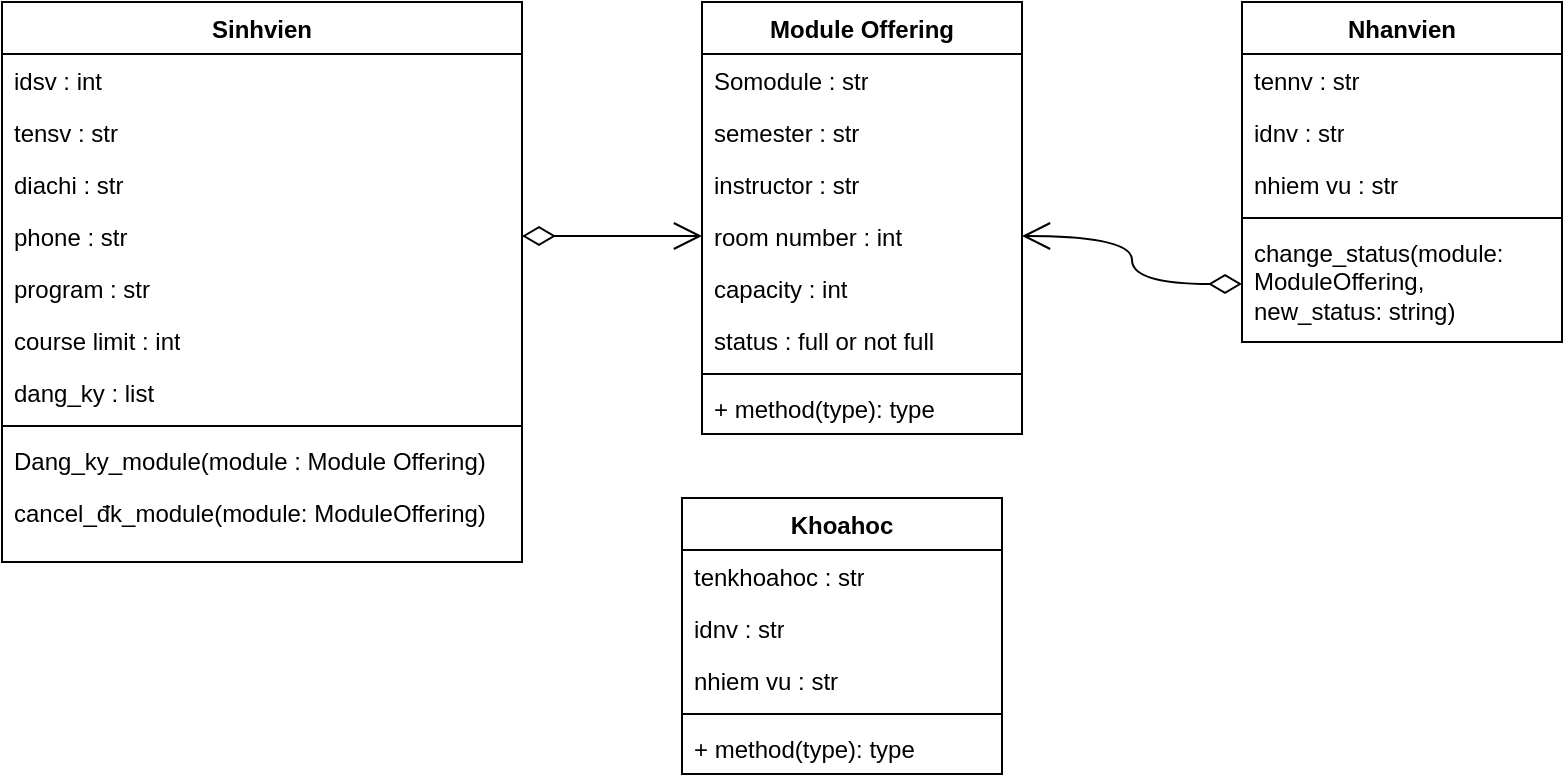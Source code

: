 <mxfile version="24.0.7" type="device">
  <diagram name="Page-1" id="ig7ajz4vuJ8J1pWB50T0">
    <mxGraphModel dx="1900" dy="530" grid="1" gridSize="10" guides="1" tooltips="1" connect="1" arrows="1" fold="1" page="1" pageScale="1" pageWidth="850" pageHeight="1100" math="0" shadow="0">
      <root>
        <mxCell id="0" />
        <mxCell id="1" parent="0" />
        <mxCell id="mriAvsPAOf5wl8na0EIL-25" value="Sinhvien" style="swimlane;fontStyle=1;align=center;verticalAlign=top;childLayout=stackLayout;horizontal=1;startSize=26;horizontalStack=0;resizeParent=1;resizeParentMax=0;resizeLast=0;collapsible=1;marginBottom=0;whiteSpace=wrap;html=1;" parent="1" vertex="1">
          <mxGeometry x="-150" y="142" width="260" height="280" as="geometry" />
        </mxCell>
        <mxCell id="mriAvsPAOf5wl8na0EIL-26" value="idsv : int&lt;span style=&quot;white-space: pre;&quot;&gt;&#x9;&lt;/span&gt;" style="text;strokeColor=none;fillColor=none;align=left;verticalAlign=top;spacingLeft=4;spacingRight=4;overflow=hidden;rotatable=0;points=[[0,0.5],[1,0.5]];portConstraint=eastwest;whiteSpace=wrap;html=1;" parent="mriAvsPAOf5wl8na0EIL-25" vertex="1">
          <mxGeometry y="26" width="260" height="26" as="geometry" />
        </mxCell>
        <mxCell id="mriAvsPAOf5wl8na0EIL-29" value="tensv : str" style="text;strokeColor=none;fillColor=none;align=left;verticalAlign=top;spacingLeft=4;spacingRight=4;overflow=hidden;rotatable=0;points=[[0,0.5],[1,0.5]];portConstraint=eastwest;whiteSpace=wrap;html=1;" parent="mriAvsPAOf5wl8na0EIL-25" vertex="1">
          <mxGeometry y="52" width="260" height="26" as="geometry" />
        </mxCell>
        <mxCell id="mriAvsPAOf5wl8na0EIL-30" value="diachi : str" style="text;strokeColor=none;fillColor=none;align=left;verticalAlign=top;spacingLeft=4;spacingRight=4;overflow=hidden;rotatable=0;points=[[0,0.5],[1,0.5]];portConstraint=eastwest;whiteSpace=wrap;html=1;" parent="mriAvsPAOf5wl8na0EIL-25" vertex="1">
          <mxGeometry y="78" width="260" height="26" as="geometry" />
        </mxCell>
        <mxCell id="mriAvsPAOf5wl8na0EIL-31" value="phone : str" style="text;strokeColor=none;fillColor=none;align=left;verticalAlign=top;spacingLeft=4;spacingRight=4;overflow=hidden;rotatable=0;points=[[0,0.5],[1,0.5]];portConstraint=eastwest;whiteSpace=wrap;html=1;" parent="mriAvsPAOf5wl8na0EIL-25" vertex="1">
          <mxGeometry y="104" width="260" height="26" as="geometry" />
        </mxCell>
        <mxCell id="mriAvsPAOf5wl8na0EIL-32" value="program : str" style="text;strokeColor=none;fillColor=none;align=left;verticalAlign=top;spacingLeft=4;spacingRight=4;overflow=hidden;rotatable=0;points=[[0,0.5],[1,0.5]];portConstraint=eastwest;whiteSpace=wrap;html=1;" parent="mriAvsPAOf5wl8na0EIL-25" vertex="1">
          <mxGeometry y="130" width="260" height="26" as="geometry" />
        </mxCell>
        <mxCell id="mriAvsPAOf5wl8na0EIL-33" value="course limit : int" style="text;strokeColor=none;fillColor=none;align=left;verticalAlign=top;spacingLeft=4;spacingRight=4;overflow=hidden;rotatable=0;points=[[0,0.5],[1,0.5]];portConstraint=eastwest;whiteSpace=wrap;html=1;" parent="mriAvsPAOf5wl8na0EIL-25" vertex="1">
          <mxGeometry y="156" width="260" height="26" as="geometry" />
        </mxCell>
        <mxCell id="irtGuAPZI1trp7z51d0U-25" value="dang_ky : list" style="text;strokeColor=none;fillColor=none;align=left;verticalAlign=top;spacingLeft=4;spacingRight=4;overflow=hidden;rotatable=0;points=[[0,0.5],[1,0.5]];portConstraint=eastwest;whiteSpace=wrap;html=1;" parent="mriAvsPAOf5wl8na0EIL-25" vertex="1">
          <mxGeometry y="182" width="260" height="26" as="geometry" />
        </mxCell>
        <mxCell id="mriAvsPAOf5wl8na0EIL-27" value="  " style="line;strokeWidth=1;fillColor=none;align=left;verticalAlign=middle;spacingTop=-1;spacingLeft=3;spacingRight=3;rotatable=0;labelPosition=right;points=[];portConstraint=eastwest;strokeColor=inherit;" parent="mriAvsPAOf5wl8na0EIL-25" vertex="1">
          <mxGeometry y="208" width="260" height="8" as="geometry" />
        </mxCell>
        <mxCell id="mriAvsPAOf5wl8na0EIL-28" value="Dang_ky_module(module : Module Offering)" style="text;strokeColor=none;fillColor=none;align=left;verticalAlign=top;spacingLeft=4;spacingRight=4;overflow=hidden;rotatable=0;points=[[0,0.5],[1,0.5]];portConstraint=eastwest;whiteSpace=wrap;html=1;" parent="mriAvsPAOf5wl8na0EIL-25" vertex="1">
          <mxGeometry y="216" width="260" height="26" as="geometry" />
        </mxCell>
        <mxCell id="irtGuAPZI1trp7z51d0U-27" value="cancel_đk_module(module: ModuleOffering)" style="text;strokeColor=none;fillColor=none;align=left;verticalAlign=top;spacingLeft=4;spacingRight=4;overflow=hidden;rotatable=0;points=[[0,0.5],[1,0.5]];portConstraint=eastwest;whiteSpace=wrap;html=1;" parent="mriAvsPAOf5wl8na0EIL-25" vertex="1">
          <mxGeometry y="242" width="260" height="38" as="geometry" />
        </mxCell>
        <mxCell id="irtGuAPZI1trp7z51d0U-1" value="Module Offering" style="swimlane;fontStyle=1;align=center;verticalAlign=top;childLayout=stackLayout;horizontal=1;startSize=26;horizontalStack=0;resizeParent=1;resizeParentMax=0;resizeLast=0;collapsible=1;marginBottom=0;whiteSpace=wrap;html=1;" parent="1" vertex="1">
          <mxGeometry x="200" y="142" width="160" height="216" as="geometry" />
        </mxCell>
        <mxCell id="irtGuAPZI1trp7z51d0U-2" value="Somodule : str" style="text;strokeColor=none;fillColor=none;align=left;verticalAlign=top;spacingLeft=4;spacingRight=4;overflow=hidden;rotatable=0;points=[[0,0.5],[1,0.5]];portConstraint=eastwest;whiteSpace=wrap;html=1;" parent="irtGuAPZI1trp7z51d0U-1" vertex="1">
          <mxGeometry y="26" width="160" height="26" as="geometry" />
        </mxCell>
        <mxCell id="irtGuAPZI1trp7z51d0U-3" value="semester : str" style="text;strokeColor=none;fillColor=none;align=left;verticalAlign=top;spacingLeft=4;spacingRight=4;overflow=hidden;rotatable=0;points=[[0,0.5],[1,0.5]];portConstraint=eastwest;whiteSpace=wrap;html=1;" parent="irtGuAPZI1trp7z51d0U-1" vertex="1">
          <mxGeometry y="52" width="160" height="26" as="geometry" />
        </mxCell>
        <mxCell id="irtGuAPZI1trp7z51d0U-4" value="instructor : str" style="text;strokeColor=none;fillColor=none;align=left;verticalAlign=top;spacingLeft=4;spacingRight=4;overflow=hidden;rotatable=0;points=[[0,0.5],[1,0.5]];portConstraint=eastwest;whiteSpace=wrap;html=1;" parent="irtGuAPZI1trp7z51d0U-1" vertex="1">
          <mxGeometry y="78" width="160" height="26" as="geometry" />
        </mxCell>
        <mxCell id="irtGuAPZI1trp7z51d0U-5" value="&lt;div&gt;room number : int&lt;/div&gt;" style="text;strokeColor=none;fillColor=none;align=left;verticalAlign=top;spacingLeft=4;spacingRight=4;overflow=hidden;rotatable=0;points=[[0,0.5],[1,0.5]];portConstraint=eastwest;whiteSpace=wrap;html=1;" parent="irtGuAPZI1trp7z51d0U-1" vertex="1">
          <mxGeometry y="104" width="160" height="26" as="geometry" />
        </mxCell>
        <mxCell id="irtGuAPZI1trp7z51d0U-6" value="capacity : int" style="text;strokeColor=none;fillColor=none;align=left;verticalAlign=top;spacingLeft=4;spacingRight=4;overflow=hidden;rotatable=0;points=[[0,0.5],[1,0.5]];portConstraint=eastwest;whiteSpace=wrap;html=1;" parent="irtGuAPZI1trp7z51d0U-1" vertex="1">
          <mxGeometry y="130" width="160" height="26" as="geometry" />
        </mxCell>
        <mxCell id="irtGuAPZI1trp7z51d0U-7" value="status : full or not full" style="text;strokeColor=none;fillColor=none;align=left;verticalAlign=top;spacingLeft=4;spacingRight=4;overflow=hidden;rotatable=0;points=[[0,0.5],[1,0.5]];portConstraint=eastwest;whiteSpace=wrap;html=1;" parent="irtGuAPZI1trp7z51d0U-1" vertex="1">
          <mxGeometry y="156" width="160" height="26" as="geometry" />
        </mxCell>
        <mxCell id="irtGuAPZI1trp7z51d0U-8" value="" style="line;strokeWidth=1;fillColor=none;align=left;verticalAlign=middle;spacingTop=-1;spacingLeft=3;spacingRight=3;rotatable=0;labelPosition=right;points=[];portConstraint=eastwest;strokeColor=inherit;" parent="irtGuAPZI1trp7z51d0U-1" vertex="1">
          <mxGeometry y="182" width="160" height="8" as="geometry" />
        </mxCell>
        <mxCell id="irtGuAPZI1trp7z51d0U-9" value="+ method(type): type" style="text;strokeColor=none;fillColor=none;align=left;verticalAlign=top;spacingLeft=4;spacingRight=4;overflow=hidden;rotatable=0;points=[[0,0.5],[1,0.5]];portConstraint=eastwest;whiteSpace=wrap;html=1;" parent="irtGuAPZI1trp7z51d0U-1" vertex="1">
          <mxGeometry y="190" width="160" height="26" as="geometry" />
        </mxCell>
        <mxCell id="irtGuAPZI1trp7z51d0U-10" value="Nhanvien" style="swimlane;fontStyle=1;align=center;verticalAlign=top;childLayout=stackLayout;horizontal=1;startSize=26;horizontalStack=0;resizeParent=1;resizeParentMax=0;resizeLast=0;collapsible=1;marginBottom=0;whiteSpace=wrap;html=1;" parent="1" vertex="1">
          <mxGeometry x="470" y="142" width="160" height="170" as="geometry" />
        </mxCell>
        <mxCell id="irtGuAPZI1trp7z51d0U-11" value="tennv : str&amp;nbsp;" style="text;strokeColor=none;fillColor=none;align=left;verticalAlign=top;spacingLeft=4;spacingRight=4;overflow=hidden;rotatable=0;points=[[0,0.5],[1,0.5]];portConstraint=eastwest;whiteSpace=wrap;html=1;" parent="irtGuAPZI1trp7z51d0U-10" vertex="1">
          <mxGeometry y="26" width="160" height="26" as="geometry" />
        </mxCell>
        <mxCell id="irtGuAPZI1trp7z51d0U-12" value="idnv : str" style="text;strokeColor=none;fillColor=none;align=left;verticalAlign=top;spacingLeft=4;spacingRight=4;overflow=hidden;rotatable=0;points=[[0,0.5],[1,0.5]];portConstraint=eastwest;whiteSpace=wrap;html=1;" parent="irtGuAPZI1trp7z51d0U-10" vertex="1">
          <mxGeometry y="52" width="160" height="26" as="geometry" />
        </mxCell>
        <mxCell id="irtGuAPZI1trp7z51d0U-13" value="nhiem vu : str" style="text;strokeColor=none;fillColor=none;align=left;verticalAlign=top;spacingLeft=4;spacingRight=4;overflow=hidden;rotatable=0;points=[[0,0.5],[1,0.5]];portConstraint=eastwest;whiteSpace=wrap;html=1;" parent="irtGuAPZI1trp7z51d0U-10" vertex="1">
          <mxGeometry y="78" width="160" height="26" as="geometry" />
        </mxCell>
        <mxCell id="irtGuAPZI1trp7z51d0U-17" value="" style="line;strokeWidth=1;fillColor=none;align=left;verticalAlign=middle;spacingTop=-1;spacingLeft=3;spacingRight=3;rotatable=0;labelPosition=right;points=[];portConstraint=eastwest;strokeColor=inherit;" parent="irtGuAPZI1trp7z51d0U-10" vertex="1">
          <mxGeometry y="104" width="160" height="8" as="geometry" />
        </mxCell>
        <mxCell id="irtGuAPZI1trp7z51d0U-18" value="change_status(module: ModuleOffering, new_status: string)" style="text;strokeColor=none;fillColor=none;align=left;verticalAlign=top;spacingLeft=4;spacingRight=4;overflow=hidden;rotatable=0;points=[[0,0.5],[1,0.5]];portConstraint=eastwest;whiteSpace=wrap;html=1;" parent="irtGuAPZI1trp7z51d0U-10" vertex="1">
          <mxGeometry y="112" width="160" height="58" as="geometry" />
        </mxCell>
        <mxCell id="irtGuAPZI1trp7z51d0U-19" value="Khoahoc" style="swimlane;fontStyle=1;align=center;verticalAlign=top;childLayout=stackLayout;horizontal=1;startSize=26;horizontalStack=0;resizeParent=1;resizeParentMax=0;resizeLast=0;collapsible=1;marginBottom=0;whiteSpace=wrap;html=1;" parent="1" vertex="1">
          <mxGeometry x="190" y="390" width="160" height="138" as="geometry" />
        </mxCell>
        <mxCell id="irtGuAPZI1trp7z51d0U-20" value="tenkhoahoc : str" style="text;strokeColor=none;fillColor=none;align=left;verticalAlign=top;spacingLeft=4;spacingRight=4;overflow=hidden;rotatable=0;points=[[0,0.5],[1,0.5]];portConstraint=eastwest;whiteSpace=wrap;html=1;" parent="irtGuAPZI1trp7z51d0U-19" vertex="1">
          <mxGeometry y="26" width="160" height="26" as="geometry" />
        </mxCell>
        <mxCell id="irtGuAPZI1trp7z51d0U-21" value="idnv : str" style="text;strokeColor=none;fillColor=none;align=left;verticalAlign=top;spacingLeft=4;spacingRight=4;overflow=hidden;rotatable=0;points=[[0,0.5],[1,0.5]];portConstraint=eastwest;whiteSpace=wrap;html=1;" parent="irtGuAPZI1trp7z51d0U-19" vertex="1">
          <mxGeometry y="52" width="160" height="26" as="geometry" />
        </mxCell>
        <mxCell id="irtGuAPZI1trp7z51d0U-22" value="nhiem vu : str" style="text;strokeColor=none;fillColor=none;align=left;verticalAlign=top;spacingLeft=4;spacingRight=4;overflow=hidden;rotatable=0;points=[[0,0.5],[1,0.5]];portConstraint=eastwest;whiteSpace=wrap;html=1;" parent="irtGuAPZI1trp7z51d0U-19" vertex="1">
          <mxGeometry y="78" width="160" height="26" as="geometry" />
        </mxCell>
        <mxCell id="irtGuAPZI1trp7z51d0U-23" value="" style="line;strokeWidth=1;fillColor=none;align=left;verticalAlign=middle;spacingTop=-1;spacingLeft=3;spacingRight=3;rotatable=0;labelPosition=right;points=[];portConstraint=eastwest;strokeColor=inherit;" parent="irtGuAPZI1trp7z51d0U-19" vertex="1">
          <mxGeometry y="104" width="160" height="8" as="geometry" />
        </mxCell>
        <mxCell id="irtGuAPZI1trp7z51d0U-24" value="+ method(type): type" style="text;strokeColor=none;fillColor=none;align=left;verticalAlign=top;spacingLeft=4;spacingRight=4;overflow=hidden;rotatable=0;points=[[0,0.5],[1,0.5]];portConstraint=eastwest;whiteSpace=wrap;html=1;" parent="irtGuAPZI1trp7z51d0U-19" vertex="1">
          <mxGeometry y="112" width="160" height="26" as="geometry" />
        </mxCell>
        <mxCell id="irtGuAPZI1trp7z51d0U-41" style="edgeStyle=orthogonalEdgeStyle;curved=1;rounded=0;orthogonalLoop=1;jettySize=auto;html=1;exitX=1;exitY=0.5;exitDx=0;exitDy=0;entryX=0;entryY=0.5;entryDx=0;entryDy=0;strokeColor=default;align=left;verticalAlign=bottom;fontFamily=Helvetica;fontSize=12;fontColor=default;labelBackgroundColor=default;startArrow=diamondThin;startFill=0;startSize=14;endArrow=open;endSize=12;" parent="1" source="mriAvsPAOf5wl8na0EIL-31" target="irtGuAPZI1trp7z51d0U-5" edge="1">
          <mxGeometry relative="1" as="geometry" />
        </mxCell>
        <mxCell id="irtGuAPZI1trp7z51d0U-42" style="edgeStyle=orthogonalEdgeStyle;curved=1;rounded=0;orthogonalLoop=1;jettySize=auto;html=1;exitX=0;exitY=0.5;exitDx=0;exitDy=0;entryX=1;entryY=0.5;entryDx=0;entryDy=0;strokeColor=default;align=left;verticalAlign=bottom;fontFamily=Helvetica;fontSize=12;fontColor=default;labelBackgroundColor=default;startArrow=diamondThin;startFill=0;startSize=14;endArrow=open;endSize=12;" parent="1" source="irtGuAPZI1trp7z51d0U-18" target="irtGuAPZI1trp7z51d0U-5" edge="1">
          <mxGeometry relative="1" as="geometry" />
        </mxCell>
      </root>
    </mxGraphModel>
  </diagram>
</mxfile>
